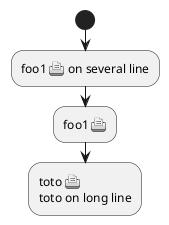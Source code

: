 {
  "sha1": "hnmcxfy2capeakgjogkk5v9ib3p7h0",
  "insertion": {
    "when": "2024-06-03T18:59:29.781Z",
    "user": "plantuml@gmail.com"
  }
}
@startuml
sprite $printer8 [15x15/8] {
	00098888A110000
	000I000088GI000
	235I0GOOOW0I532
	R00I0GOOOW0I00R
	R11HHHHHHHHH11R
	S9999999999999S
	YaZZZZZZZZZZZaY
	0GWWWWWWWWWWWG0
}
start
:foo1 <$printer8> on several line;
:foo1 <$printer8>;
:toto <$printer8>
toto on long line;

@enduml
